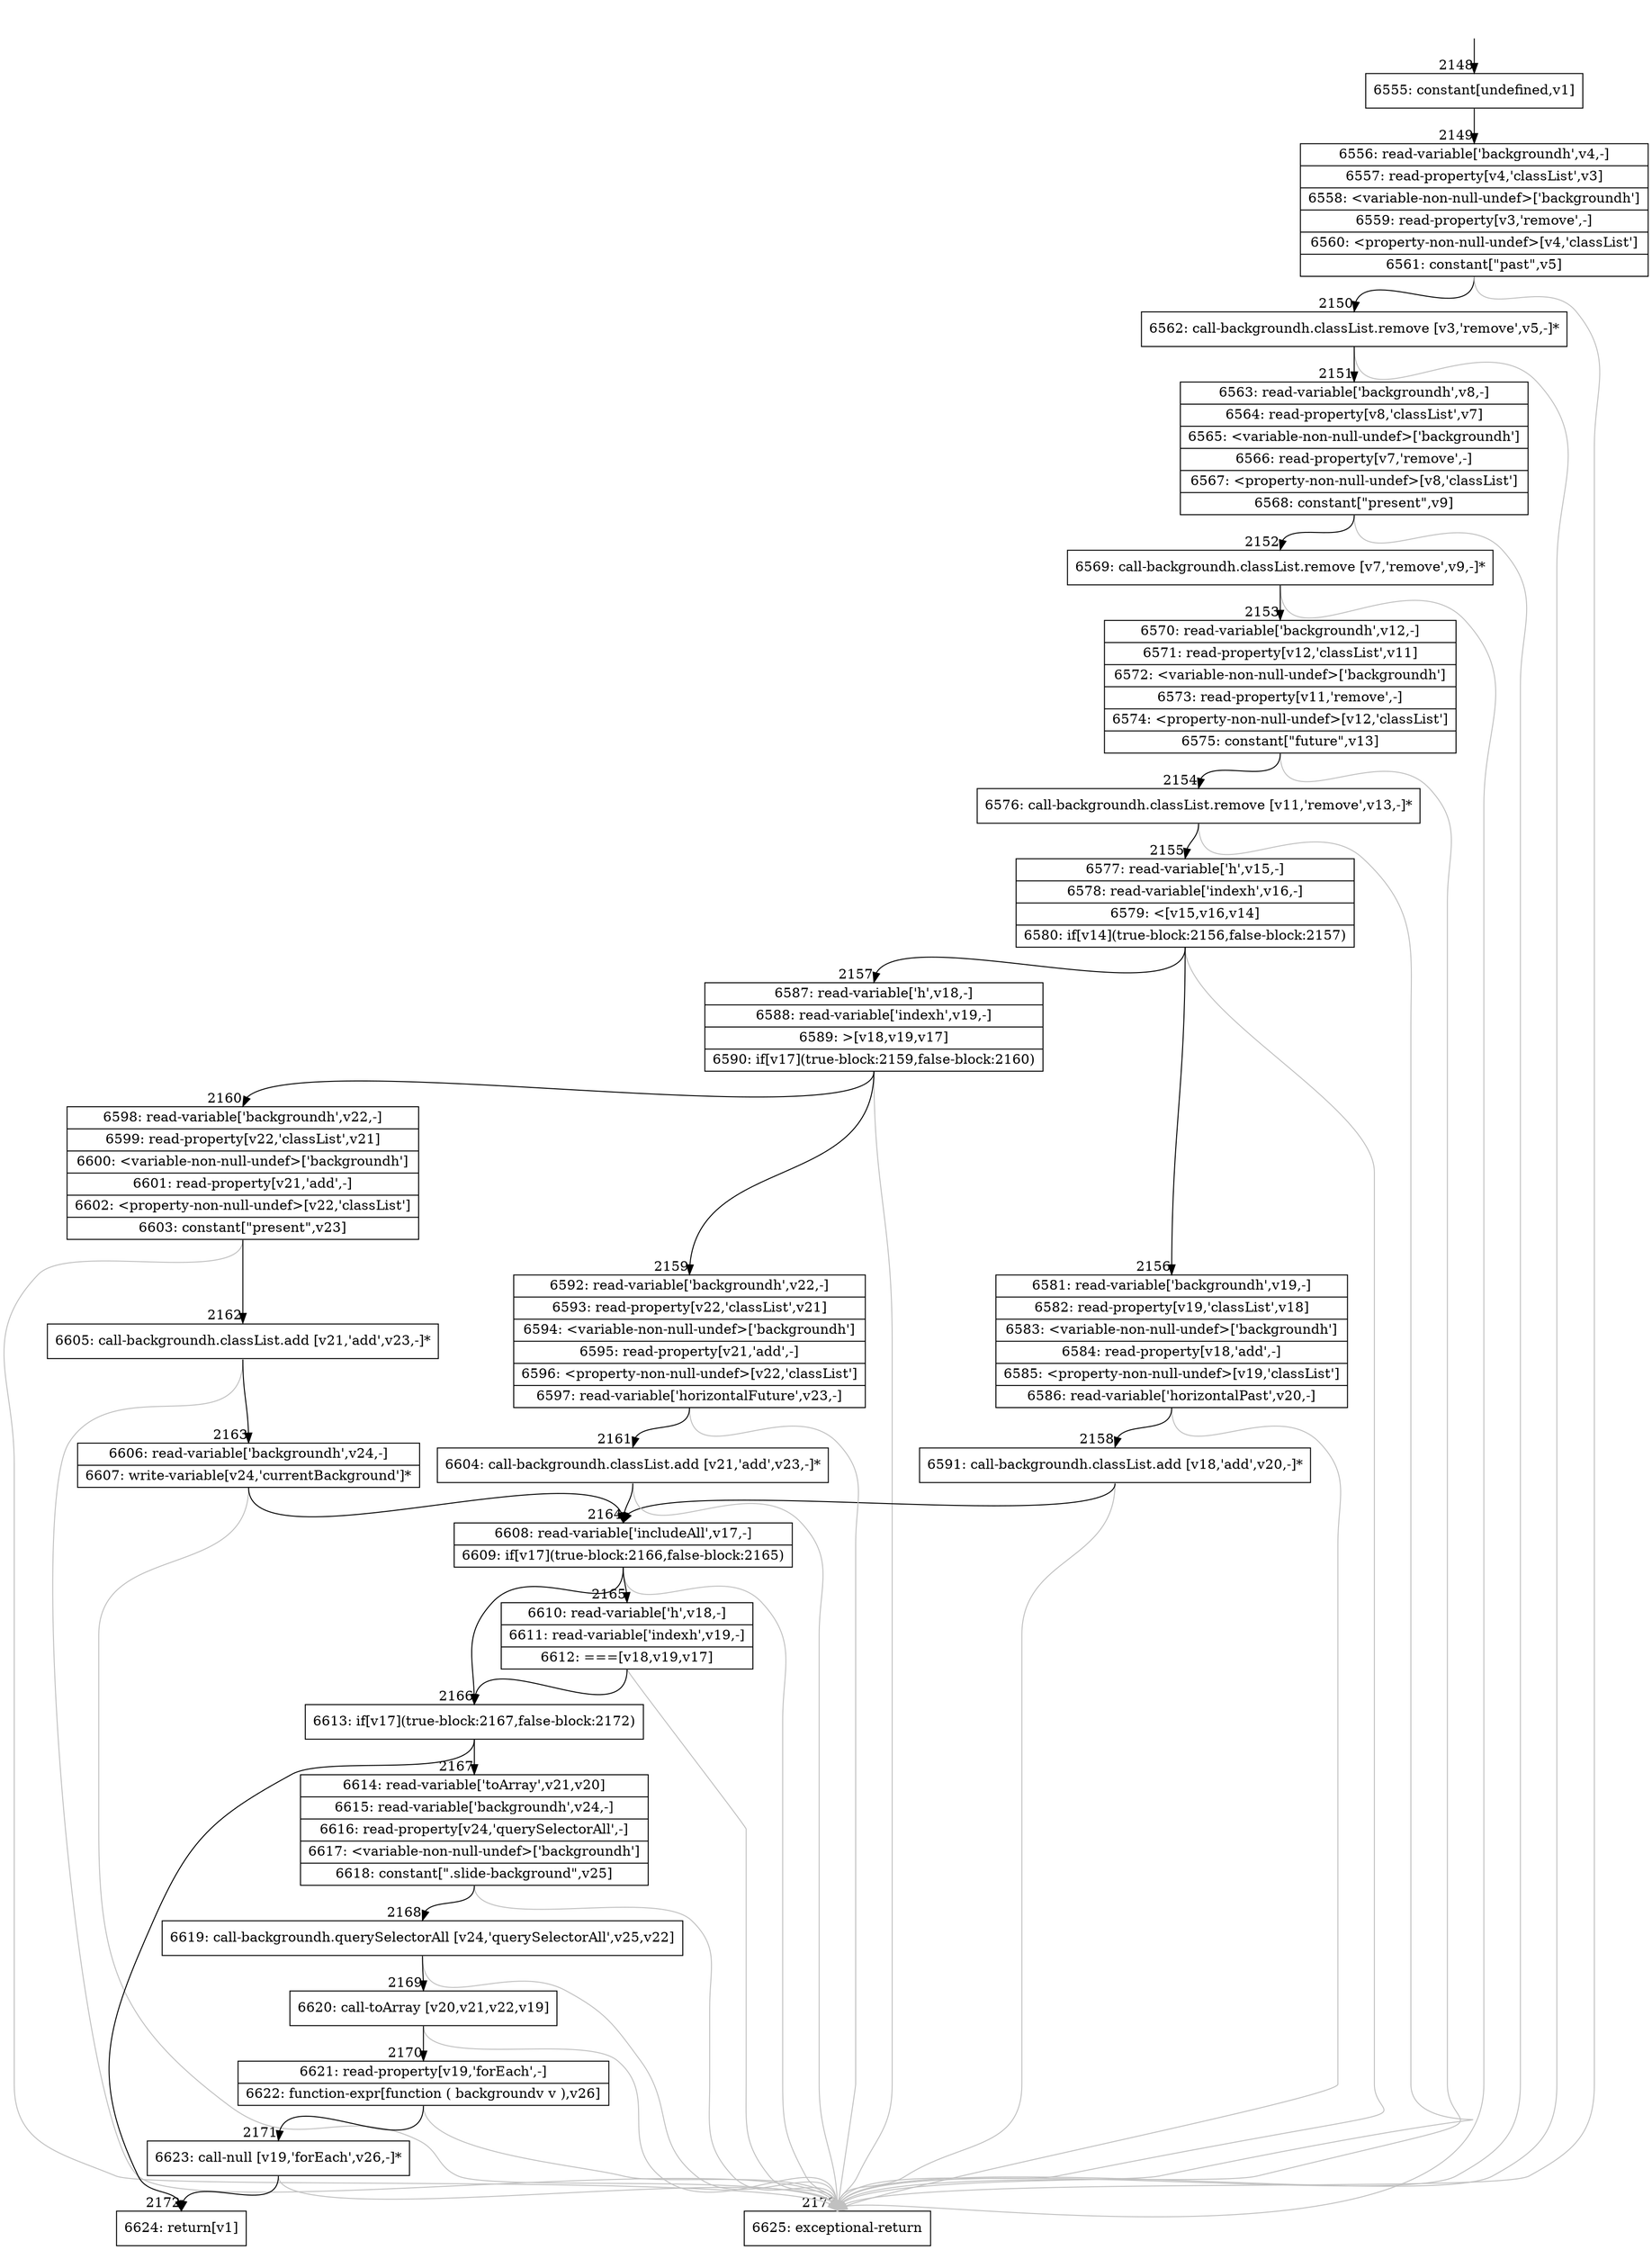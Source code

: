 digraph {
rankdir="TD"
BB_entry135[shape=none,label=""];
BB_entry135 -> BB2148 [tailport=s, headport=n, headlabel="    2148"]
BB2148 [shape=record label="{6555: constant[undefined,v1]}" ] 
BB2148 -> BB2149 [tailport=s, headport=n, headlabel="      2149"]
BB2149 [shape=record label="{6556: read-variable['backgroundh',v4,-]|6557: read-property[v4,'classList',v3]|6558: \<variable-non-null-undef\>['backgroundh']|6559: read-property[v3,'remove',-]|6560: \<property-non-null-undef\>[v4,'classList']|6561: constant[\"past\",v5]}" ] 
BB2149 -> BB2150 [tailport=s, headport=n, headlabel="      2150"]
BB2149 -> BB2173 [tailport=s, headport=n, color=gray, headlabel="      2173"]
BB2150 [shape=record label="{6562: call-backgroundh.classList.remove [v3,'remove',v5,-]*}" ] 
BB2150 -> BB2151 [tailport=s, headport=n, headlabel="      2151"]
BB2150 -> BB2173 [tailport=s, headport=n, color=gray]
BB2151 [shape=record label="{6563: read-variable['backgroundh',v8,-]|6564: read-property[v8,'classList',v7]|6565: \<variable-non-null-undef\>['backgroundh']|6566: read-property[v7,'remove',-]|6567: \<property-non-null-undef\>[v8,'classList']|6568: constant[\"present\",v9]}" ] 
BB2151 -> BB2152 [tailport=s, headport=n, headlabel="      2152"]
BB2151 -> BB2173 [tailport=s, headport=n, color=gray]
BB2152 [shape=record label="{6569: call-backgroundh.classList.remove [v7,'remove',v9,-]*}" ] 
BB2152 -> BB2153 [tailport=s, headport=n, headlabel="      2153"]
BB2152 -> BB2173 [tailport=s, headport=n, color=gray]
BB2153 [shape=record label="{6570: read-variable['backgroundh',v12,-]|6571: read-property[v12,'classList',v11]|6572: \<variable-non-null-undef\>['backgroundh']|6573: read-property[v11,'remove',-]|6574: \<property-non-null-undef\>[v12,'classList']|6575: constant[\"future\",v13]}" ] 
BB2153 -> BB2154 [tailport=s, headport=n, headlabel="      2154"]
BB2153 -> BB2173 [tailport=s, headport=n, color=gray]
BB2154 [shape=record label="{6576: call-backgroundh.classList.remove [v11,'remove',v13,-]*}" ] 
BB2154 -> BB2155 [tailport=s, headport=n, headlabel="      2155"]
BB2154 -> BB2173 [tailport=s, headport=n, color=gray]
BB2155 [shape=record label="{6577: read-variable['h',v15,-]|6578: read-variable['indexh',v16,-]|6579: \<[v15,v16,v14]|6580: if[v14](true-block:2156,false-block:2157)}" ] 
BB2155 -> BB2156 [tailport=s, headport=n, headlabel="      2156"]
BB2155 -> BB2157 [tailport=s, headport=n, headlabel="      2157"]
BB2155 -> BB2173 [tailport=s, headport=n, color=gray]
BB2156 [shape=record label="{6581: read-variable['backgroundh',v19,-]|6582: read-property[v19,'classList',v18]|6583: \<variable-non-null-undef\>['backgroundh']|6584: read-property[v18,'add',-]|6585: \<property-non-null-undef\>[v19,'classList']|6586: read-variable['horizontalPast',v20,-]}" ] 
BB2156 -> BB2158 [tailport=s, headport=n, headlabel="      2158"]
BB2156 -> BB2173 [tailport=s, headport=n, color=gray]
BB2157 [shape=record label="{6587: read-variable['h',v18,-]|6588: read-variable['indexh',v19,-]|6589: \>[v18,v19,v17]|6590: if[v17](true-block:2159,false-block:2160)}" ] 
BB2157 -> BB2159 [tailport=s, headport=n, headlabel="      2159"]
BB2157 -> BB2160 [tailport=s, headport=n, headlabel="      2160"]
BB2157 -> BB2173 [tailport=s, headport=n, color=gray]
BB2158 [shape=record label="{6591: call-backgroundh.classList.add [v18,'add',v20,-]*}" ] 
BB2158 -> BB2164 [tailport=s, headport=n, headlabel="      2164"]
BB2158 -> BB2173 [tailport=s, headport=n, color=gray]
BB2159 [shape=record label="{6592: read-variable['backgroundh',v22,-]|6593: read-property[v22,'classList',v21]|6594: \<variable-non-null-undef\>['backgroundh']|6595: read-property[v21,'add',-]|6596: \<property-non-null-undef\>[v22,'classList']|6597: read-variable['horizontalFuture',v23,-]}" ] 
BB2159 -> BB2161 [tailport=s, headport=n, headlabel="      2161"]
BB2159 -> BB2173 [tailport=s, headport=n, color=gray]
BB2160 [shape=record label="{6598: read-variable['backgroundh',v22,-]|6599: read-property[v22,'classList',v21]|6600: \<variable-non-null-undef\>['backgroundh']|6601: read-property[v21,'add',-]|6602: \<property-non-null-undef\>[v22,'classList']|6603: constant[\"present\",v23]}" ] 
BB2160 -> BB2162 [tailport=s, headport=n, headlabel="      2162"]
BB2160 -> BB2173 [tailport=s, headport=n, color=gray]
BB2161 [shape=record label="{6604: call-backgroundh.classList.add [v21,'add',v23,-]*}" ] 
BB2161 -> BB2164 [tailport=s, headport=n]
BB2161 -> BB2173 [tailport=s, headport=n, color=gray]
BB2162 [shape=record label="{6605: call-backgroundh.classList.add [v21,'add',v23,-]*}" ] 
BB2162 -> BB2163 [tailport=s, headport=n, headlabel="      2163"]
BB2162 -> BB2173 [tailport=s, headport=n, color=gray]
BB2163 [shape=record label="{6606: read-variable['backgroundh',v24,-]|6607: write-variable[v24,'currentBackground']*}" ] 
BB2163 -> BB2164 [tailport=s, headport=n]
BB2163 -> BB2173 [tailport=s, headport=n, color=gray]
BB2164 [shape=record label="{6608: read-variable['includeAll',v17,-]|6609: if[v17](true-block:2166,false-block:2165)}" ] 
BB2164 -> BB2166 [tailport=s, headport=n, headlabel="      2166"]
BB2164 -> BB2165 [tailport=s, headport=n, headlabel="      2165"]
BB2164 -> BB2173 [tailport=s, headport=n, color=gray]
BB2165 [shape=record label="{6610: read-variable['h',v18,-]|6611: read-variable['indexh',v19,-]|6612: ===[v18,v19,v17]}" ] 
BB2165 -> BB2166 [tailport=s, headport=n]
BB2165 -> BB2173 [tailport=s, headport=n, color=gray]
BB2166 [shape=record label="{6613: if[v17](true-block:2167,false-block:2172)}" ] 
BB2166 -> BB2167 [tailport=s, headport=n, headlabel="      2167"]
BB2166 -> BB2172 [tailport=s, headport=n, headlabel="      2172"]
BB2167 [shape=record label="{6614: read-variable['toArray',v21,v20]|6615: read-variable['backgroundh',v24,-]|6616: read-property[v24,'querySelectorAll',-]|6617: \<variable-non-null-undef\>['backgroundh']|6618: constant[\".slide-background\",v25]}" ] 
BB2167 -> BB2168 [tailport=s, headport=n, headlabel="      2168"]
BB2167 -> BB2173 [tailport=s, headport=n, color=gray]
BB2168 [shape=record label="{6619: call-backgroundh.querySelectorAll [v24,'querySelectorAll',v25,v22]}" ] 
BB2168 -> BB2169 [tailport=s, headport=n, headlabel="      2169"]
BB2168 -> BB2173 [tailport=s, headport=n, color=gray]
BB2169 [shape=record label="{6620: call-toArray [v20,v21,v22,v19]}" ] 
BB2169 -> BB2170 [tailport=s, headport=n, headlabel="      2170"]
BB2169 -> BB2173 [tailport=s, headport=n, color=gray]
BB2170 [shape=record label="{6621: read-property[v19,'forEach',-]|6622: function-expr[function ( backgroundv v ),v26]}" ] 
BB2170 -> BB2171 [tailport=s, headport=n, headlabel="      2171"]
BB2170 -> BB2173 [tailport=s, headport=n, color=gray]
BB2171 [shape=record label="{6623: call-null [v19,'forEach',v26,-]*}" ] 
BB2171 -> BB2172 [tailport=s, headport=n]
BB2171 -> BB2173 [tailport=s, headport=n, color=gray]
BB2172 [shape=record label="{6624: return[v1]}" ] 
BB2173 [shape=record label="{6625: exceptional-return}" ] 
//#$~ 2594
}
